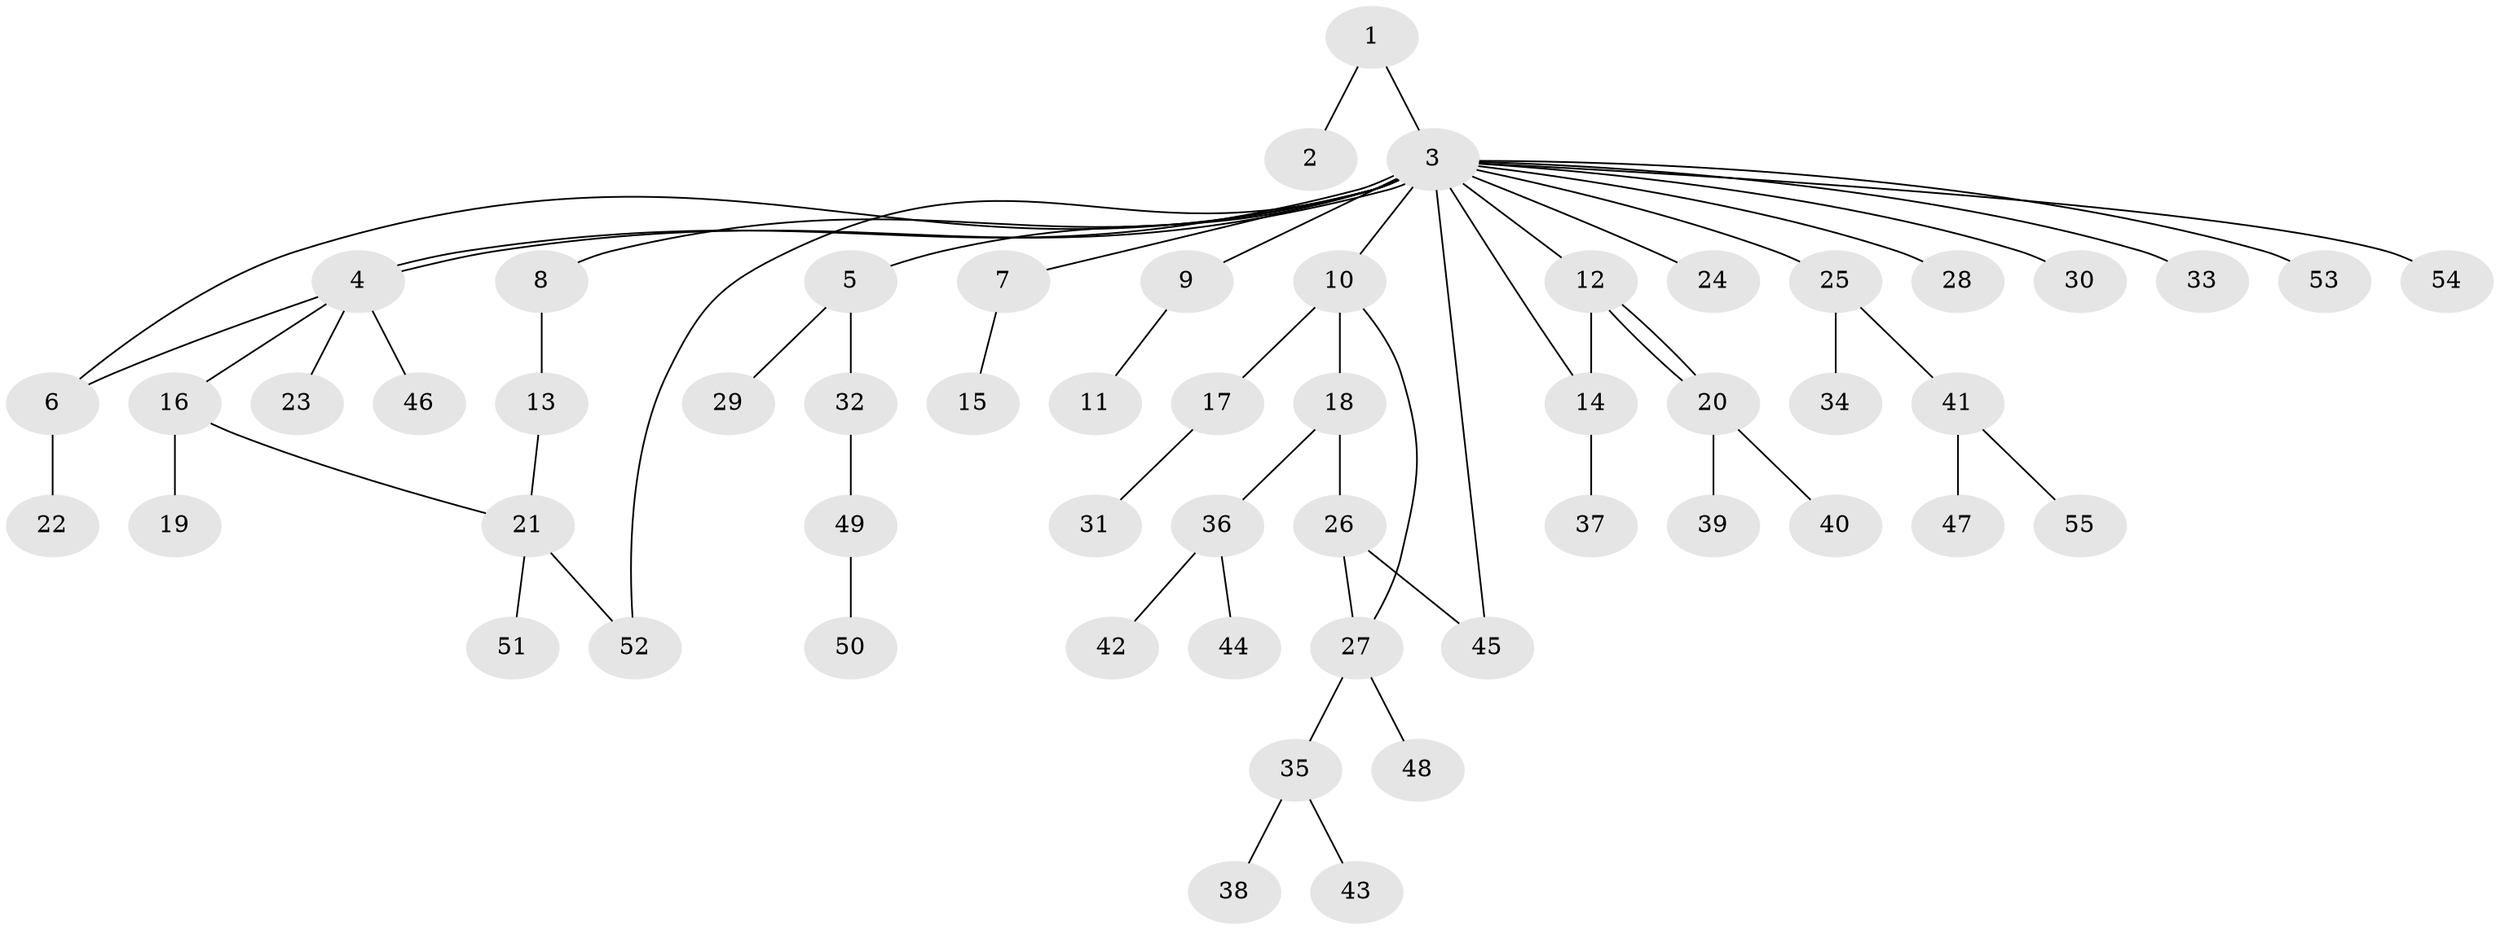 // coarse degree distribution, {1: 0.4411764705882353, 18: 0.029411764705882353, 4: 0.029411764705882353, 2: 0.4117647058823529, 5: 0.029411764705882353, 3: 0.058823529411764705}
// Generated by graph-tools (version 1.1) at 2025/50/03/04/25 22:50:39]
// undirected, 55 vertices, 62 edges
graph export_dot {
  node [color=gray90,style=filled];
  1;
  2;
  3;
  4;
  5;
  6;
  7;
  8;
  9;
  10;
  11;
  12;
  13;
  14;
  15;
  16;
  17;
  18;
  19;
  20;
  21;
  22;
  23;
  24;
  25;
  26;
  27;
  28;
  29;
  30;
  31;
  32;
  33;
  34;
  35;
  36;
  37;
  38;
  39;
  40;
  41;
  42;
  43;
  44;
  45;
  46;
  47;
  48;
  49;
  50;
  51;
  52;
  53;
  54;
  55;
  1 -- 2;
  1 -- 3;
  3 -- 4;
  3 -- 4;
  3 -- 5;
  3 -- 6;
  3 -- 7;
  3 -- 8;
  3 -- 9;
  3 -- 10;
  3 -- 12;
  3 -- 14;
  3 -- 24;
  3 -- 25;
  3 -- 28;
  3 -- 30;
  3 -- 33;
  3 -- 45;
  3 -- 52;
  3 -- 53;
  3 -- 54;
  4 -- 6;
  4 -- 16;
  4 -- 23;
  4 -- 46;
  5 -- 29;
  5 -- 32;
  6 -- 22;
  7 -- 15;
  8 -- 13;
  9 -- 11;
  10 -- 17;
  10 -- 18;
  10 -- 27;
  12 -- 14;
  12 -- 20;
  12 -- 20;
  13 -- 21;
  14 -- 37;
  16 -- 19;
  16 -- 21;
  17 -- 31;
  18 -- 26;
  18 -- 36;
  20 -- 39;
  20 -- 40;
  21 -- 51;
  21 -- 52;
  25 -- 34;
  25 -- 41;
  26 -- 27;
  26 -- 45;
  27 -- 35;
  27 -- 48;
  32 -- 49;
  35 -- 38;
  35 -- 43;
  36 -- 42;
  36 -- 44;
  41 -- 47;
  41 -- 55;
  49 -- 50;
}
